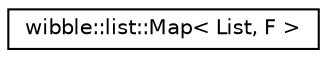 digraph G
{
  edge [fontname="Helvetica",fontsize="10",labelfontname="Helvetica",labelfontsize="10"];
  node [fontname="Helvetica",fontsize="10",shape=record];
  rankdir="LR";
  Node1 [label="wibble::list::Map\< List, F \>",height=0.2,width=0.4,color="black", fillcolor="white", style="filled",URL="$structwibble_1_1list_1_1Map.html"];
}
